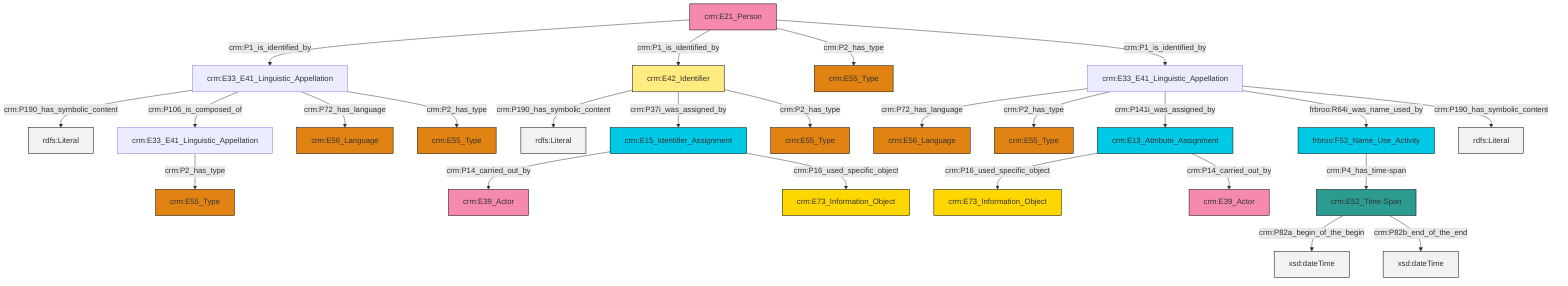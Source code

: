 graph TD
classDef Literal fill:#f2f2f2,stroke:#000000;
classDef CRM_Entity fill:#FFFFFF,stroke:#000000;
classDef Temporal_Entity fill:#00C9E6, stroke:#000000;
classDef Type fill:#E18312, stroke:#000000;
classDef Time-Span fill:#2C9C91, stroke:#000000;
classDef Appellation fill:#FFEB7F, stroke:#000000;
classDef Place fill:#008836, stroke:#000000;
classDef Persistent_Item fill:#B266B2, stroke:#000000;
classDef Conceptual_Object fill:#FFD700, stroke:#000000;
classDef Physical_Thing fill:#D2B48C, stroke:#000000;
classDef Actor fill:#f58aad, stroke:#000000;
classDef PC_Classes fill:#4ce600, stroke:#000000;
classDef Multi fill:#cccccc,stroke:#000000;

0["crm:E15_Identifier_Assignment"]:::Temporal_Entity -->|crm:P14_carried_out_by| 1["crm:E39_Actor"]:::Actor
4["crm:E13_Attribute_Assignment"]:::Temporal_Entity -->|crm:P16_used_specific_object| 5["crm:E73_Information_Object"]:::Conceptual_Object
2["crm:E33_E41_Linguistic_Appellation"]:::Default -->|crm:P190_has_symbolic_content| 7[rdfs:Literal]:::Literal
0["crm:E15_Identifier_Assignment"]:::Temporal_Entity -->|crm:P16_used_specific_object| 8["crm:E73_Information_Object"]:::Conceptual_Object
9["frbroo:F52_Name_Use_Activity"]:::Temporal_Entity -->|crm:P4_has_time-span| 10["crm:E52_Time-Span"]:::Time-Span
16["crm:E21_Person"]:::Actor -->|crm:P1_is_identified_by| 2["crm:E33_E41_Linguistic_Appellation"]:::Default
2["crm:E33_E41_Linguistic_Appellation"]:::Default -->|crm:P106_is_composed_of| 17["crm:E33_E41_Linguistic_Appellation"]:::Default
4["crm:E13_Attribute_Assignment"]:::Temporal_Entity -->|crm:P14_carried_out_by| 12["crm:E39_Actor"]:::Actor
2["crm:E33_E41_Linguistic_Appellation"]:::Default -->|crm:P72_has_language| 18["crm:E56_Language"]:::Type
20["crm:E33_E41_Linguistic_Appellation"]:::Default -->|crm:P72_has_language| 21["crm:E56_Language"]:::Type
20["crm:E33_E41_Linguistic_Appellation"]:::Default -->|crm:P2_has_type| 22["crm:E55_Type"]:::Type
10["crm:E52_Time-Span"]:::Time-Span -->|crm:P82a_begin_of_the_begin| 30[xsd:dateTime]:::Literal
16["crm:E21_Person"]:::Actor -->|crm:P1_is_identified_by| 31["crm:E42_Identifier"]:::Appellation
20["crm:E33_E41_Linguistic_Appellation"]:::Default -->|crm:P141i_was_assigned_by| 4["crm:E13_Attribute_Assignment"]:::Temporal_Entity
31["crm:E42_Identifier"]:::Appellation -->|crm:P190_has_symbolic_content| 34[rdfs:Literal]:::Literal
31["crm:E42_Identifier"]:::Appellation -->|crm:P37i_was_assigned_by| 0["crm:E15_Identifier_Assignment"]:::Temporal_Entity
16["crm:E21_Person"]:::Actor -->|crm:P2_has_type| 26["crm:E55_Type"]:::Type
17["crm:E33_E41_Linguistic_Appellation"]:::Default -->|crm:P2_has_type| 14["crm:E55_Type"]:::Type
31["crm:E42_Identifier"]:::Appellation -->|crm:P2_has_type| 39["crm:E55_Type"]:::Type
20["crm:E33_E41_Linguistic_Appellation"]:::Default -->|frbroo:R64i_was_name_used_by| 9["frbroo:F52_Name_Use_Activity"]:::Temporal_Entity
2["crm:E33_E41_Linguistic_Appellation"]:::Default -->|crm:P2_has_type| 28["crm:E55_Type"]:::Type
10["crm:E52_Time-Span"]:::Time-Span -->|crm:P82b_end_of_the_end| 45[xsd:dateTime]:::Literal
20["crm:E33_E41_Linguistic_Appellation"]:::Default -->|crm:P190_has_symbolic_content| 46[rdfs:Literal]:::Literal
16["crm:E21_Person"]:::Actor -->|crm:P1_is_identified_by| 20["crm:E33_E41_Linguistic_Appellation"]:::Default